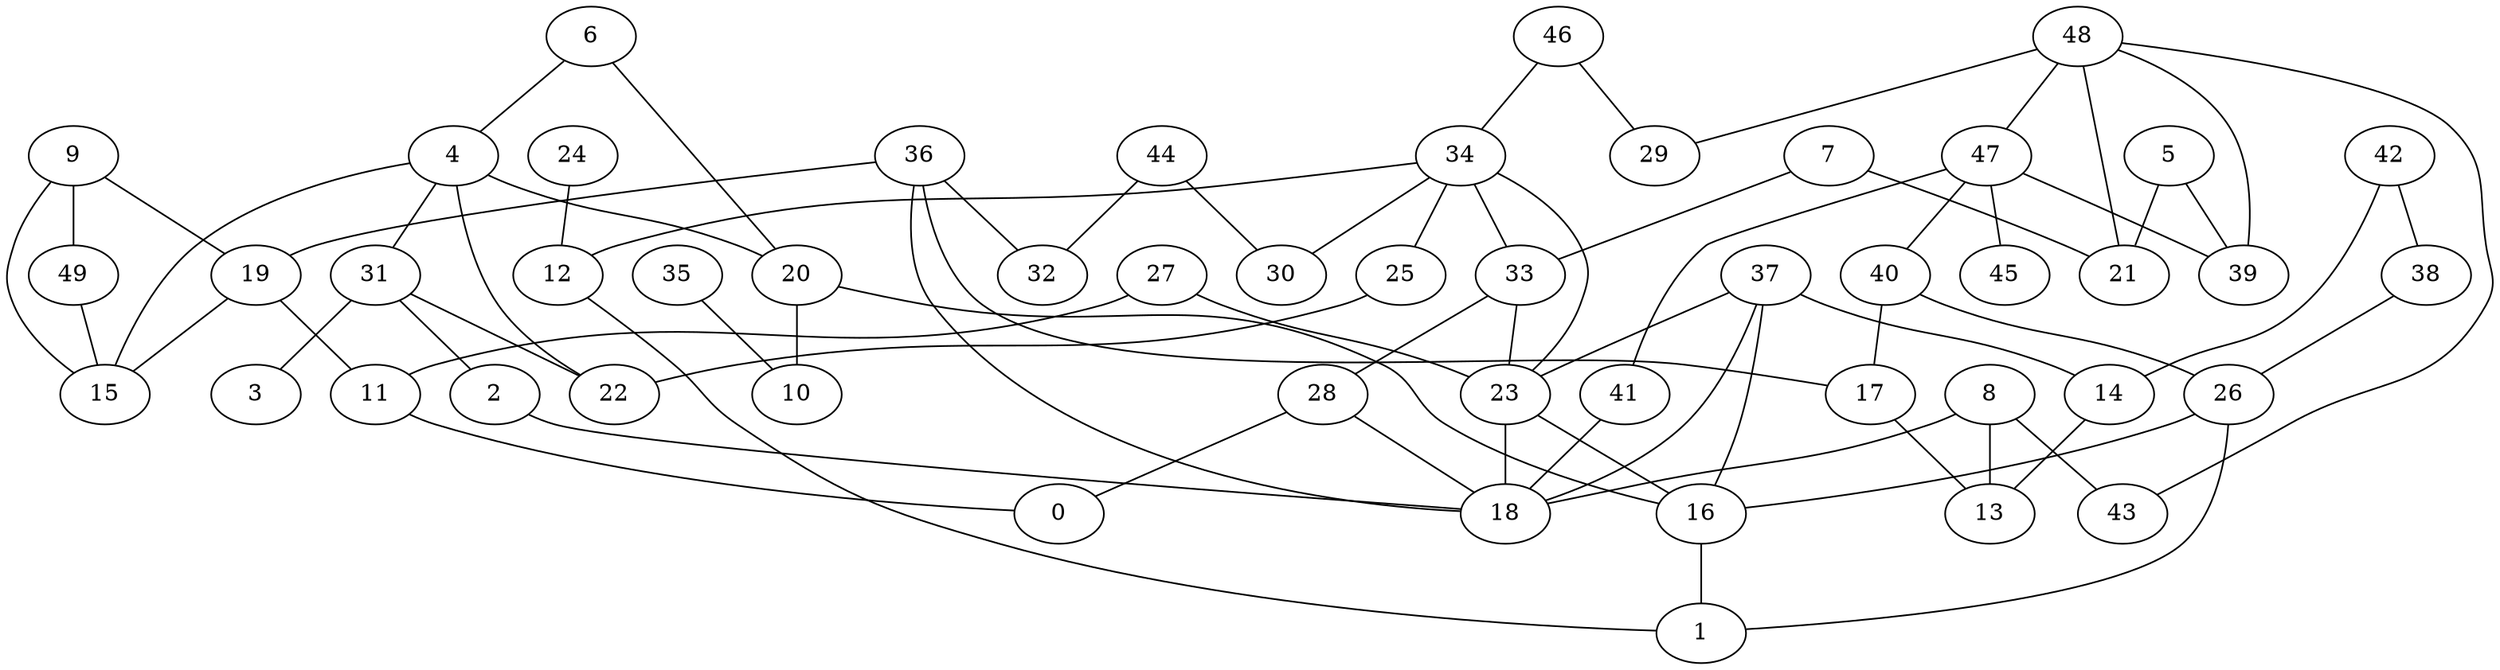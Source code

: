 digraph GG_graph {

subgraph G_graph {
edge [color = black]
"9" -> "19" [dir = none]
"8" -> "18" [dir = none]
"5" -> "39" [dir = none]
"35" -> "10" [dir = none]
"27" -> "23" [dir = none]
"49" -> "15" [dir = none]
"42" -> "38" [dir = none]
"42" -> "14" [dir = none]
"28" -> "0" [dir = none]
"28" -> "18" [dir = none]
"41" -> "18" [dir = none]
"7" -> "33" [dir = none]
"7" -> "21" [dir = none]
"37" -> "14" [dir = none]
"37" -> "16" [dir = none]
"37" -> "18" [dir = none]
"14" -> "13" [dir = none]
"34" -> "12" [dir = none]
"34" -> "30" [dir = none]
"34" -> "23" [dir = none]
"25" -> "22" [dir = none]
"2" -> "18" [dir = none]
"46" -> "29" [dir = none]
"46" -> "34" [dir = none]
"47" -> "40" [dir = none]
"47" -> "45" [dir = none]
"47" -> "41" [dir = none]
"16" -> "1" [dir = none]
"48" -> "43" [dir = none]
"48" -> "39" [dir = none]
"48" -> "21" [dir = none]
"48" -> "29" [dir = none]
"20" -> "10" [dir = none]
"20" -> "16" [dir = none]
"23" -> "18" [dir = none]
"44" -> "30" [dir = none]
"26" -> "16" [dir = none]
"24" -> "12" [dir = none]
"36" -> "17" [dir = none]
"36" -> "32" [dir = none]
"36" -> "18" [dir = none]
"4" -> "22" [dir = none]
"4" -> "15" [dir = none]
"4" -> "31" [dir = none]
"4" -> "20" [dir = none]
"31" -> "3" [dir = none]
"6" -> "20" [dir = none]
"19" -> "11" [dir = none]
"19" -> "15" [dir = none]
"31" -> "22" [dir = none]
"33" -> "28" [dir = none]
"12" -> "1" [dir = none]
"17" -> "13" [dir = none]
"44" -> "32" [dir = none]
"40" -> "26" [dir = none]
"34" -> "33" [dir = none]
"9" -> "49" [dir = none]
"27" -> "11" [dir = none]
"31" -> "2" [dir = none]
"47" -> "39" [dir = none]
"26" -> "1" [dir = none]
"9" -> "15" [dir = none]
"8" -> "43" [dir = none]
"5" -> "21" [dir = none]
"40" -> "17" [dir = none]
"34" -> "25" [dir = none]
"23" -> "16" [dir = none]
"11" -> "0" [dir = none]
"38" -> "26" [dir = none]
"6" -> "4" [dir = none]
"48" -> "47" [dir = none]
"36" -> "19" [dir = none]
"33" -> "23" [dir = none]
"8" -> "13" [dir = none]
"37" -> "23" [dir = none]
}

}
